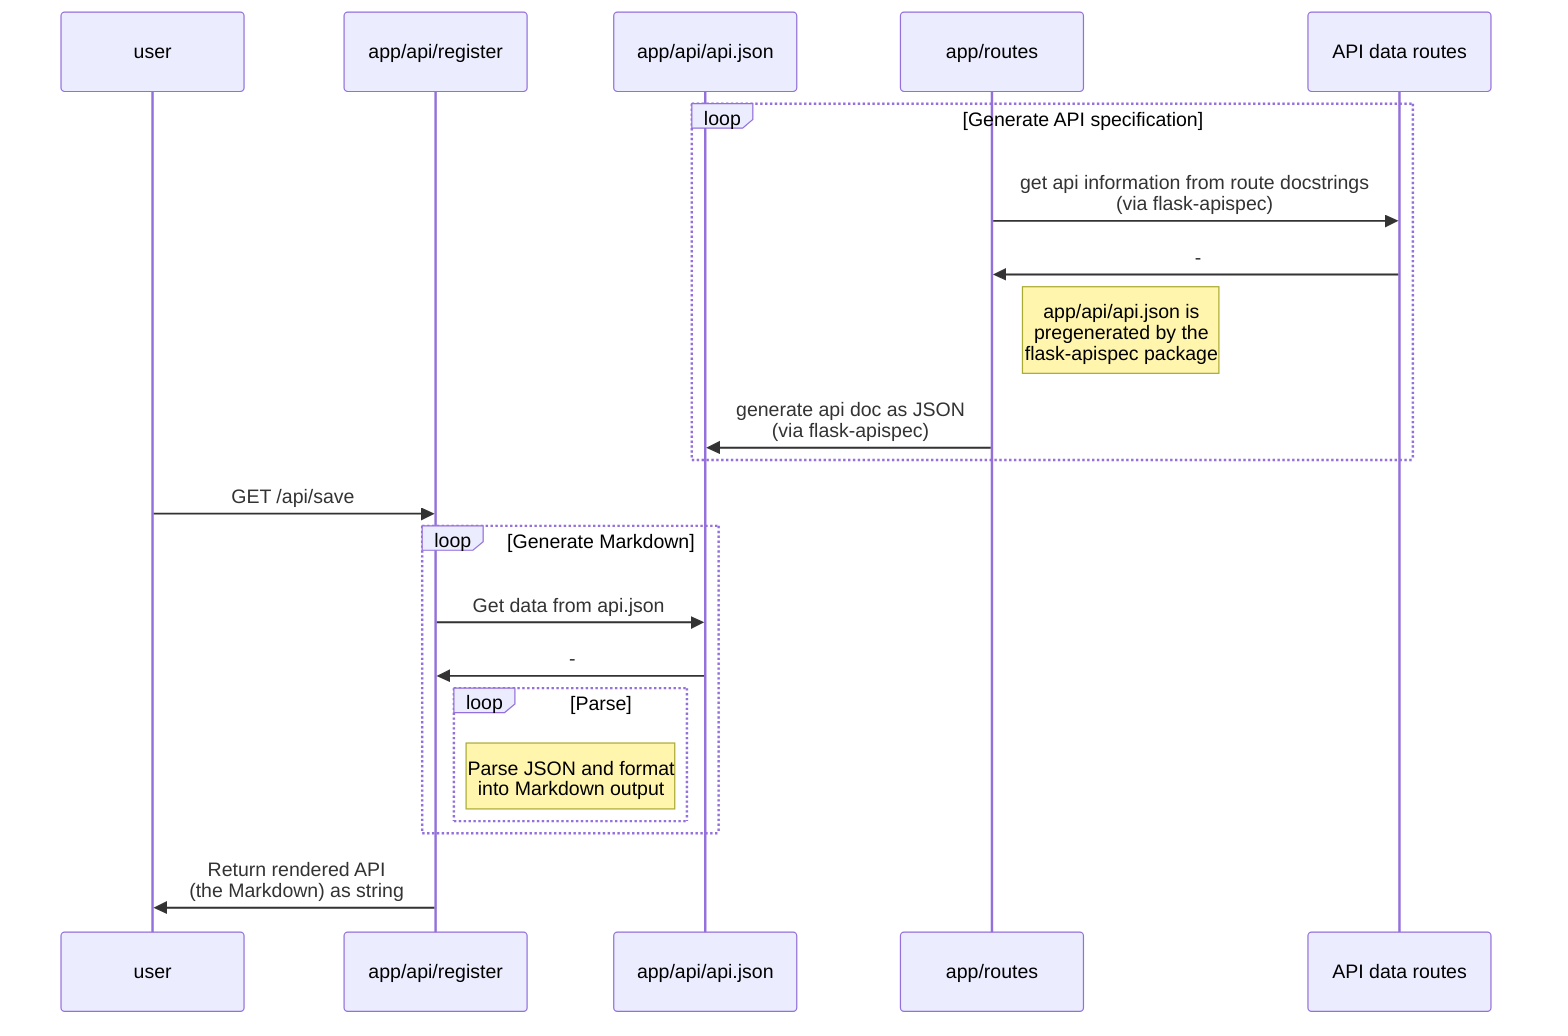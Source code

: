 sequenceDiagram
    participant user
    participant app/api/register
    participant app/api/api.json
    participant app/routes
    participant API data routes
    loop Generate API specification
        app/routes->>API data routes: get api information from route docstrings <br> (via flask-apispec)
        API data routes->>app/routes: -
        Note right of app/routes: app/api/api.json is <br>pregenerated by the <br>flask-apispec package
        app/routes->>app/api/api.json: generate api doc as JSON <br> (via flask-apispec)
    end
    user->>app/api/register: GET /api/save
    loop Generate Markdown
        app/api/register->>app/api/api.json: Get data from api.json
        app/api/api.json->>app/api/register: - 
        loop Parse
            Note right of app/api/register: Parse JSON and format<br> into Markdown output
        end
    end
    app/api/register->>user: Return rendered API <br>(the Markdown) as string